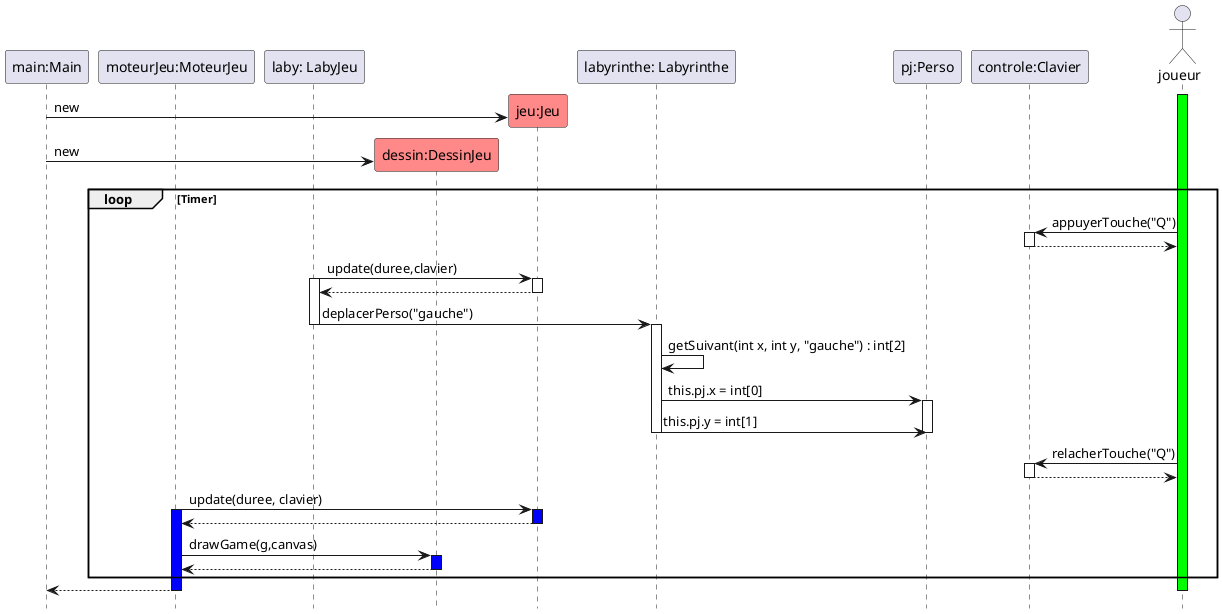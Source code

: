 @startuml
hide footbox

participant "main:Main" as main
participant "moteurJeu:MoteurJeu" as moteurJeu
participant "laby: LabyJeu" as l
participant "dessin:DessinJeu" as r #FF8888
participant "jeu:Jeu" as game #FF8888
participant "labyrinthe: Labyrinthe" as lab
participant "pj:Perso" as p
participant "controle:Clavier" as c
actor "joueur" as j

activate j #00FF00

create game
main-> game : new
create r
main-> r :new

loop Timer
j -> c : appuyerTouche("Q")
activate c
c --> j
deactivate c


l -> game : update(duree,clavier)
activate l
activate game
game --> l
deactivate game

l -> lab : deplacerPerso("gauche")
deactivate l
activate lab
lab -> lab : getSuivant(int x, int y, "gauche") : int[2]


lab -> p : this.pj.x = int[0]
activate p
lab -> p : this.pj.y = int[1]
deactivate p
deactivate lab

j -> c : relacherTouche("Q")
activate c
c --> j
deactivate c


moteurJeu -> game : update(duree, clavier)
activate moteurJeu #0000FF
activate game #0000FF

moteurJeu <-- game
deactivate game

moteurJeu -> r : drawGame(g,canvas)
activate r #0000FF

moteurJeu <-- r
deactivate r

end

main<-- moteurJeu
deactivate moteurJeu
deactivate j

@enduml